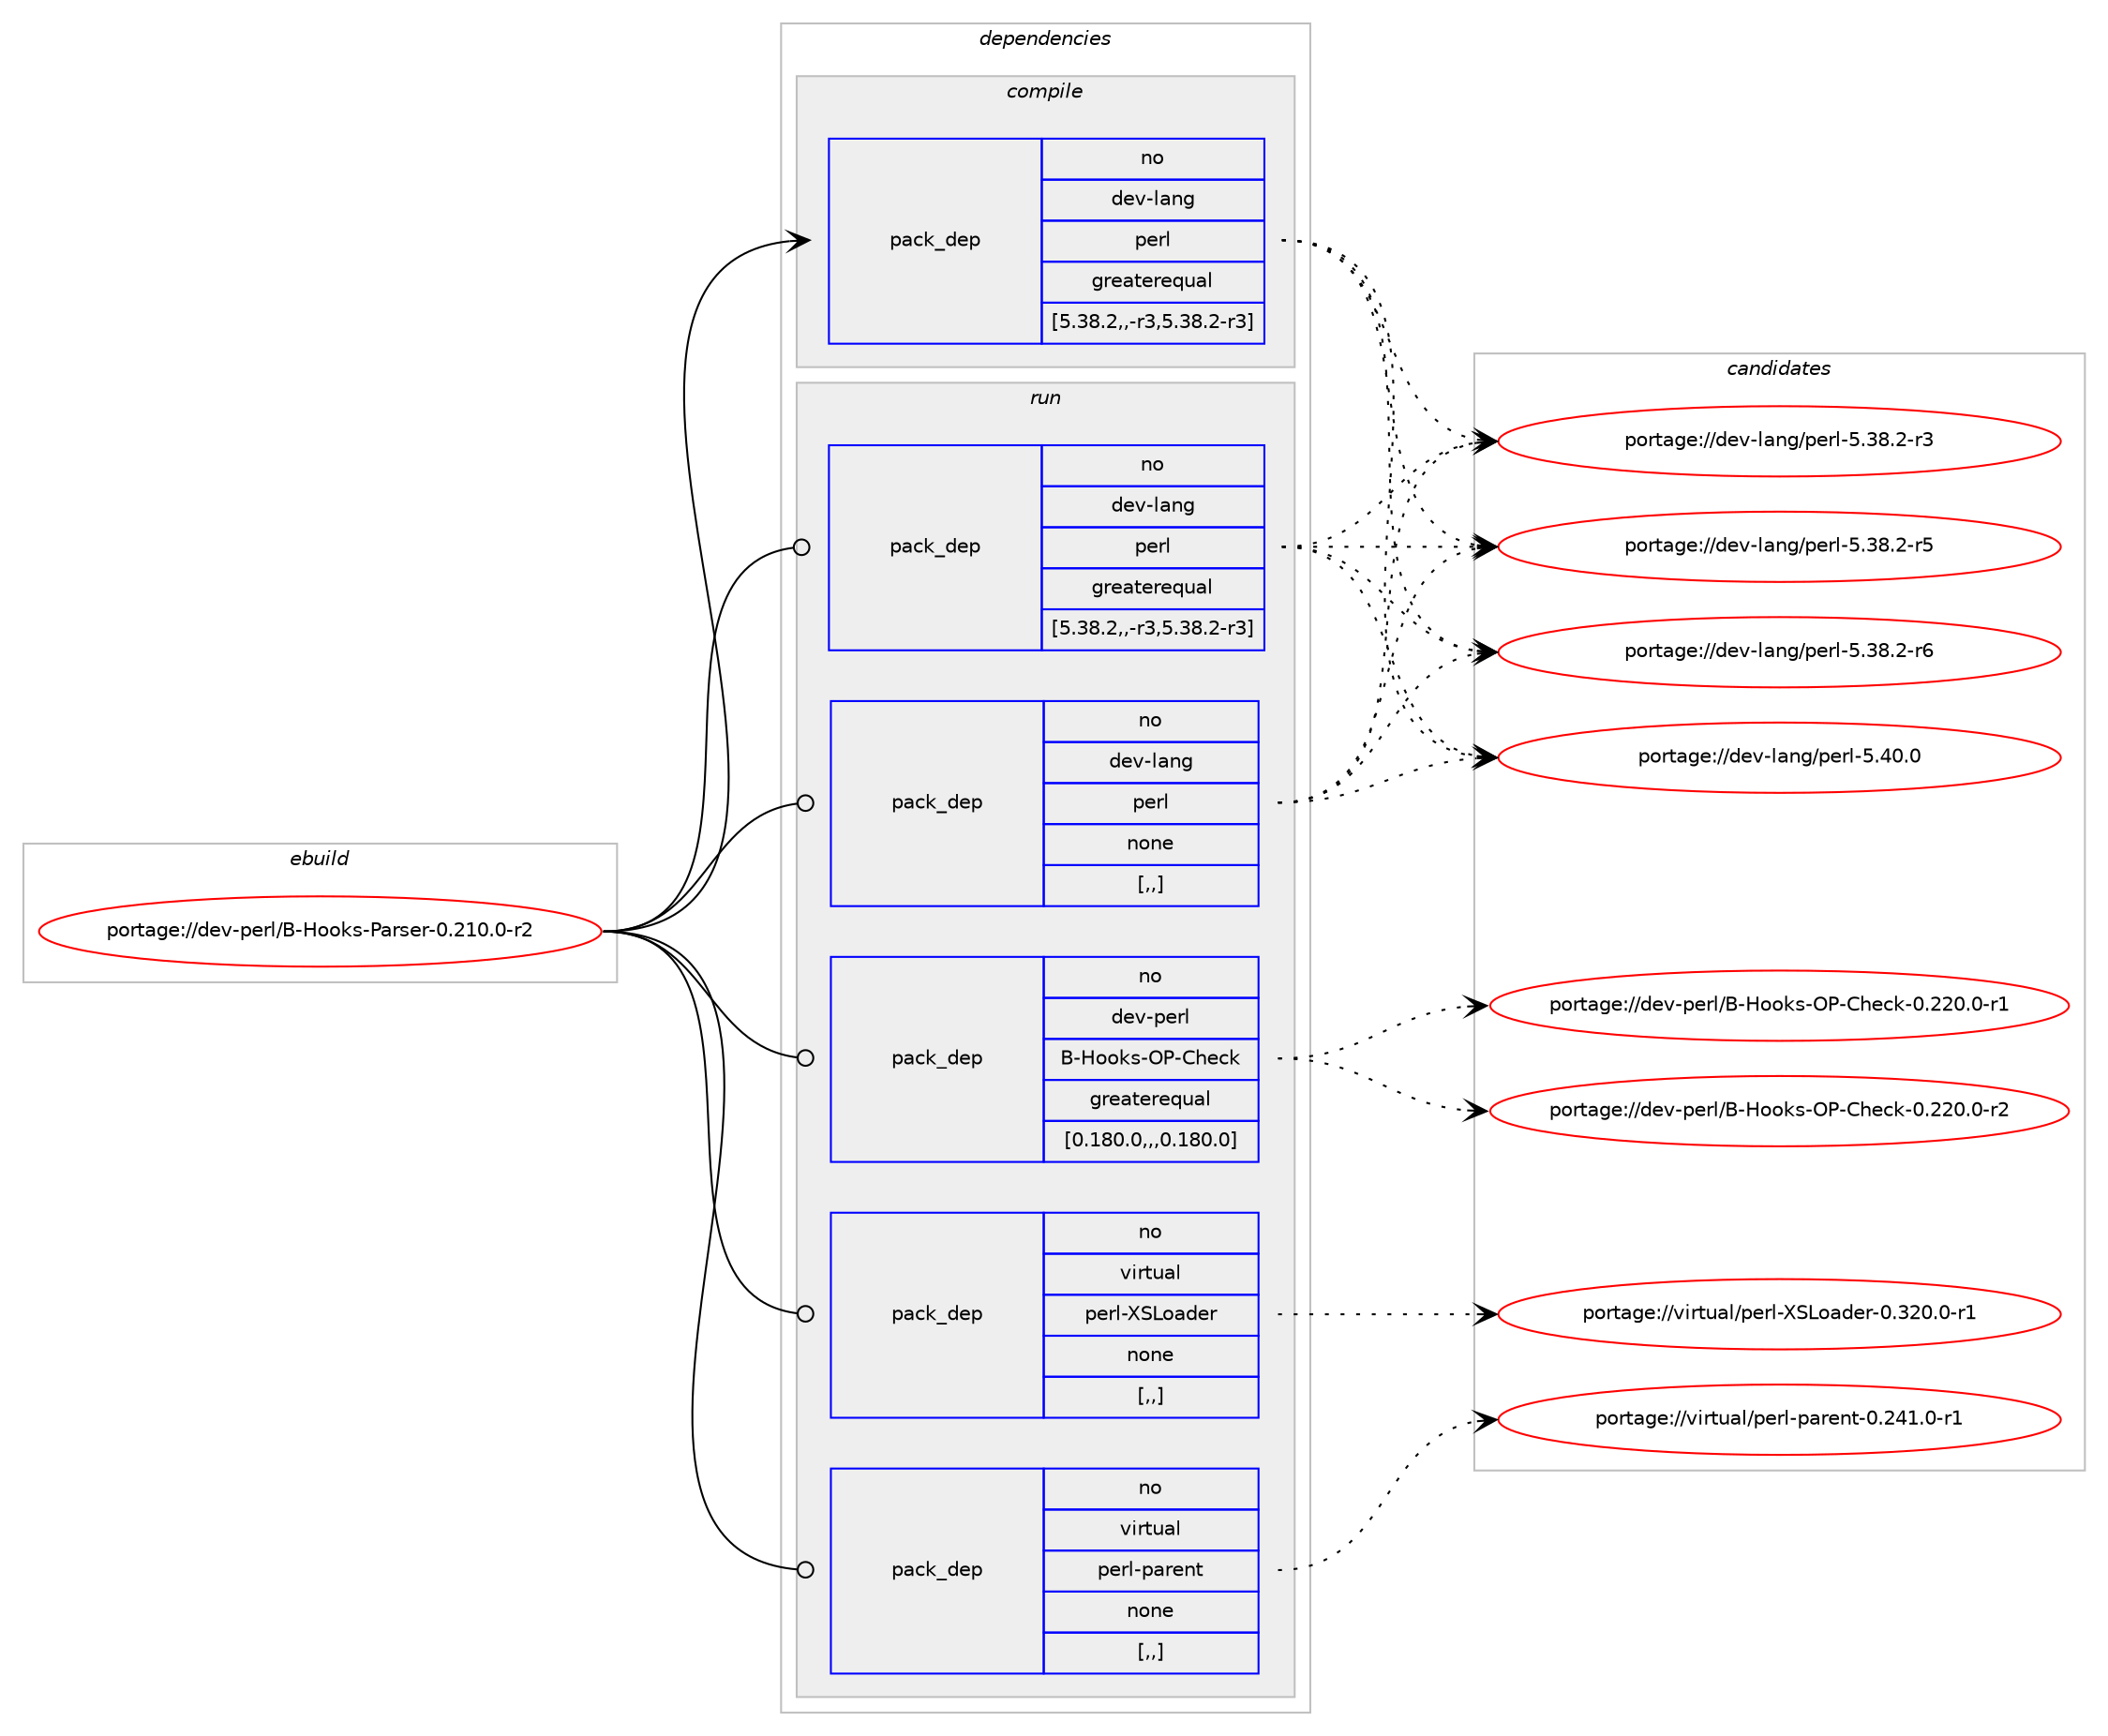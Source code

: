 digraph prolog {

# *************
# Graph options
# *************

newrank=true;
concentrate=true;
compound=true;
graph [rankdir=LR,fontname=Helvetica,fontsize=10,ranksep=1.5];#, ranksep=2.5, nodesep=0.2];
edge  [arrowhead=vee];
node  [fontname=Helvetica,fontsize=10];

# **********
# The ebuild
# **********

subgraph cluster_leftcol {
color=gray;
rank=same;
label=<<i>ebuild</i>>;
id [label="portage://dev-perl/B-Hooks-Parser-0.210.0-r2", color=red, width=4, href="../dev-perl/B-Hooks-Parser-0.210.0-r2.svg"];
}

# ****************
# The dependencies
# ****************

subgraph cluster_midcol {
color=gray;
label=<<i>dependencies</i>>;
subgraph cluster_compile {
fillcolor="#eeeeee";
style=filled;
label=<<i>compile</i>>;
subgraph pack92938 {
dependency123006 [label=<<TABLE BORDER="0" CELLBORDER="1" CELLSPACING="0" CELLPADDING="4" WIDTH="220"><TR><TD ROWSPAN="6" CELLPADDING="30">pack_dep</TD></TR><TR><TD WIDTH="110">no</TD></TR><TR><TD>dev-lang</TD></TR><TR><TD>perl</TD></TR><TR><TD>greaterequal</TD></TR><TR><TD>[5.38.2,,-r3,5.38.2-r3]</TD></TR></TABLE>>, shape=none, color=blue];
}
id:e -> dependency123006:w [weight=20,style="solid",arrowhead="vee"];
}
subgraph cluster_compileandrun {
fillcolor="#eeeeee";
style=filled;
label=<<i>compile and run</i>>;
}
subgraph cluster_run {
fillcolor="#eeeeee";
style=filled;
label=<<i>run</i>>;
subgraph pack92939 {
dependency123007 [label=<<TABLE BORDER="0" CELLBORDER="1" CELLSPACING="0" CELLPADDING="4" WIDTH="220"><TR><TD ROWSPAN="6" CELLPADDING="30">pack_dep</TD></TR><TR><TD WIDTH="110">no</TD></TR><TR><TD>dev-lang</TD></TR><TR><TD>perl</TD></TR><TR><TD>greaterequal</TD></TR><TR><TD>[5.38.2,,-r3,5.38.2-r3]</TD></TR></TABLE>>, shape=none, color=blue];
}
id:e -> dependency123007:w [weight=20,style="solid",arrowhead="odot"];
subgraph pack92940 {
dependency123008 [label=<<TABLE BORDER="0" CELLBORDER="1" CELLSPACING="0" CELLPADDING="4" WIDTH="220"><TR><TD ROWSPAN="6" CELLPADDING="30">pack_dep</TD></TR><TR><TD WIDTH="110">no</TD></TR><TR><TD>dev-lang</TD></TR><TR><TD>perl</TD></TR><TR><TD>none</TD></TR><TR><TD>[,,]</TD></TR></TABLE>>, shape=none, color=blue];
}
id:e -> dependency123008:w [weight=20,style="solid",arrowhead="odot"];
subgraph pack92941 {
dependency123009 [label=<<TABLE BORDER="0" CELLBORDER="1" CELLSPACING="0" CELLPADDING="4" WIDTH="220"><TR><TD ROWSPAN="6" CELLPADDING="30">pack_dep</TD></TR><TR><TD WIDTH="110">no</TD></TR><TR><TD>dev-perl</TD></TR><TR><TD>B-Hooks-OP-Check</TD></TR><TR><TD>greaterequal</TD></TR><TR><TD>[0.180.0,,,0.180.0]</TD></TR></TABLE>>, shape=none, color=blue];
}
id:e -> dependency123009:w [weight=20,style="solid",arrowhead="odot"];
subgraph pack92942 {
dependency123010 [label=<<TABLE BORDER="0" CELLBORDER="1" CELLSPACING="0" CELLPADDING="4" WIDTH="220"><TR><TD ROWSPAN="6" CELLPADDING="30">pack_dep</TD></TR><TR><TD WIDTH="110">no</TD></TR><TR><TD>virtual</TD></TR><TR><TD>perl-XSLoader</TD></TR><TR><TD>none</TD></TR><TR><TD>[,,]</TD></TR></TABLE>>, shape=none, color=blue];
}
id:e -> dependency123010:w [weight=20,style="solid",arrowhead="odot"];
subgraph pack92943 {
dependency123011 [label=<<TABLE BORDER="0" CELLBORDER="1" CELLSPACING="0" CELLPADDING="4" WIDTH="220"><TR><TD ROWSPAN="6" CELLPADDING="30">pack_dep</TD></TR><TR><TD WIDTH="110">no</TD></TR><TR><TD>virtual</TD></TR><TR><TD>perl-parent</TD></TR><TR><TD>none</TD></TR><TR><TD>[,,]</TD></TR></TABLE>>, shape=none, color=blue];
}
id:e -> dependency123011:w [weight=20,style="solid",arrowhead="odot"];
}
}

# **************
# The candidates
# **************

subgraph cluster_choices {
rank=same;
color=gray;
label=<<i>candidates</i>>;

subgraph choice92938 {
color=black;
nodesep=1;
choice100101118451089711010347112101114108455346515646504511451 [label="portage://dev-lang/perl-5.38.2-r3", color=red, width=4,href="../dev-lang/perl-5.38.2-r3.svg"];
choice100101118451089711010347112101114108455346515646504511453 [label="portage://dev-lang/perl-5.38.2-r5", color=red, width=4,href="../dev-lang/perl-5.38.2-r5.svg"];
choice100101118451089711010347112101114108455346515646504511454 [label="portage://dev-lang/perl-5.38.2-r6", color=red, width=4,href="../dev-lang/perl-5.38.2-r6.svg"];
choice10010111845108971101034711210111410845534652484648 [label="portage://dev-lang/perl-5.40.0", color=red, width=4,href="../dev-lang/perl-5.40.0.svg"];
dependency123006:e -> choice100101118451089711010347112101114108455346515646504511451:w [style=dotted,weight="100"];
dependency123006:e -> choice100101118451089711010347112101114108455346515646504511453:w [style=dotted,weight="100"];
dependency123006:e -> choice100101118451089711010347112101114108455346515646504511454:w [style=dotted,weight="100"];
dependency123006:e -> choice10010111845108971101034711210111410845534652484648:w [style=dotted,weight="100"];
}
subgraph choice92939 {
color=black;
nodesep=1;
choice100101118451089711010347112101114108455346515646504511451 [label="portage://dev-lang/perl-5.38.2-r3", color=red, width=4,href="../dev-lang/perl-5.38.2-r3.svg"];
choice100101118451089711010347112101114108455346515646504511453 [label="portage://dev-lang/perl-5.38.2-r5", color=red, width=4,href="../dev-lang/perl-5.38.2-r5.svg"];
choice100101118451089711010347112101114108455346515646504511454 [label="portage://dev-lang/perl-5.38.2-r6", color=red, width=4,href="../dev-lang/perl-5.38.2-r6.svg"];
choice10010111845108971101034711210111410845534652484648 [label="portage://dev-lang/perl-5.40.0", color=red, width=4,href="../dev-lang/perl-5.40.0.svg"];
dependency123007:e -> choice100101118451089711010347112101114108455346515646504511451:w [style=dotted,weight="100"];
dependency123007:e -> choice100101118451089711010347112101114108455346515646504511453:w [style=dotted,weight="100"];
dependency123007:e -> choice100101118451089711010347112101114108455346515646504511454:w [style=dotted,weight="100"];
dependency123007:e -> choice10010111845108971101034711210111410845534652484648:w [style=dotted,weight="100"];
}
subgraph choice92940 {
color=black;
nodesep=1;
choice100101118451089711010347112101114108455346515646504511451 [label="portage://dev-lang/perl-5.38.2-r3", color=red, width=4,href="../dev-lang/perl-5.38.2-r3.svg"];
choice100101118451089711010347112101114108455346515646504511453 [label="portage://dev-lang/perl-5.38.2-r5", color=red, width=4,href="../dev-lang/perl-5.38.2-r5.svg"];
choice100101118451089711010347112101114108455346515646504511454 [label="portage://dev-lang/perl-5.38.2-r6", color=red, width=4,href="../dev-lang/perl-5.38.2-r6.svg"];
choice10010111845108971101034711210111410845534652484648 [label="portage://dev-lang/perl-5.40.0", color=red, width=4,href="../dev-lang/perl-5.40.0.svg"];
dependency123008:e -> choice100101118451089711010347112101114108455346515646504511451:w [style=dotted,weight="100"];
dependency123008:e -> choice100101118451089711010347112101114108455346515646504511453:w [style=dotted,weight="100"];
dependency123008:e -> choice100101118451089711010347112101114108455346515646504511454:w [style=dotted,weight="100"];
dependency123008:e -> choice10010111845108971101034711210111410845534652484648:w [style=dotted,weight="100"];
}
subgraph choice92941 {
color=black;
nodesep=1;
choice100101118451121011141084766457211111110711545798045671041019910745484650504846484511449 [label="portage://dev-perl/B-Hooks-OP-Check-0.220.0-r1", color=red, width=4,href="../dev-perl/B-Hooks-OP-Check-0.220.0-r1.svg"];
choice100101118451121011141084766457211111110711545798045671041019910745484650504846484511450 [label="portage://dev-perl/B-Hooks-OP-Check-0.220.0-r2", color=red, width=4,href="../dev-perl/B-Hooks-OP-Check-0.220.0-r2.svg"];
dependency123009:e -> choice100101118451121011141084766457211111110711545798045671041019910745484650504846484511449:w [style=dotted,weight="100"];
dependency123009:e -> choice100101118451121011141084766457211111110711545798045671041019910745484650504846484511450:w [style=dotted,weight="100"];
}
subgraph choice92942 {
color=black;
nodesep=1;
choice1181051141161179710847112101114108458883761119710010111445484651504846484511449 [label="portage://virtual/perl-XSLoader-0.320.0-r1", color=red, width=4,href="../virtual/perl-XSLoader-0.320.0-r1.svg"];
dependency123010:e -> choice1181051141161179710847112101114108458883761119710010111445484651504846484511449:w [style=dotted,weight="100"];
}
subgraph choice92943 {
color=black;
nodesep=1;
choice1181051141161179710847112101114108451129711410111011645484650524946484511449 [label="portage://virtual/perl-parent-0.241.0-r1", color=red, width=4,href="../virtual/perl-parent-0.241.0-r1.svg"];
dependency123011:e -> choice1181051141161179710847112101114108451129711410111011645484650524946484511449:w [style=dotted,weight="100"];
}
}

}
